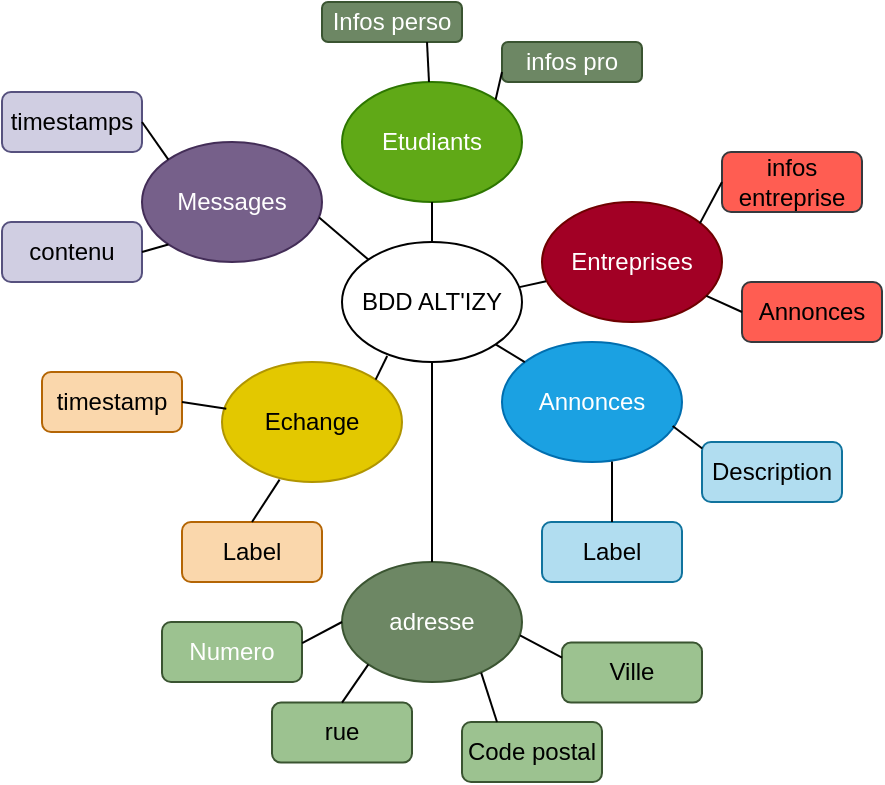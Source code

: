 <mxfile>
    <diagram id="cBje2pofvCYQ_8f96Ssh" name="Page-1">
        <mxGraphModel dx="772" dy="397" grid="1" gridSize="10" guides="1" tooltips="1" connect="1" arrows="1" fold="1" page="1" pageScale="1" pageWidth="1169" pageHeight="827" background="none" math="0" shadow="0">
            <root>
                <mxCell id="0"/>
                <mxCell id="1" parent="0"/>
                <mxCell id="123" value="BDD ALT'IZY" style="ellipse;whiteSpace=wrap;html=1;" vertex="1" parent="1">
                    <mxGeometry x="550" y="370" width="90" height="60" as="geometry"/>
                </mxCell>
                <mxCell id="124" value="Etudiants" style="ellipse;whiteSpace=wrap;html=1;fillColor=#60a917;fontColor=#ffffff;strokeColor=#2D7600;" vertex="1" parent="1">
                    <mxGeometry x="550" y="290" width="90" height="60" as="geometry"/>
                </mxCell>
                <mxCell id="125" value="Entreprises" style="ellipse;whiteSpace=wrap;html=1;fillColor=#a20025;fontColor=#ffffff;strokeColor=#6F0000;" vertex="1" parent="1">
                    <mxGeometry x="650" y="350" width="90" height="60" as="geometry"/>
                </mxCell>
                <mxCell id="126" value="Annonces" style="ellipse;whiteSpace=wrap;html=1;fillColor=#1BA1E2;fontColor=#ffffff;strokeColor=#006EAF;" vertex="1" parent="1">
                    <mxGeometry x="630" y="420" width="90" height="60" as="geometry"/>
                </mxCell>
                <mxCell id="128" value="Echange" style="ellipse;whiteSpace=wrap;html=1;fillColor=#e3c800;fontColor=#000000;strokeColor=#B09500;" vertex="1" parent="1">
                    <mxGeometry x="490" y="430" width="90" height="60" as="geometry"/>
                </mxCell>
                <mxCell id="129" value="Messages" style="ellipse;whiteSpace=wrap;html=1;fillColor=#76608a;fontColor=#ffffff;strokeColor=#432D57;" vertex="1" parent="1">
                    <mxGeometry x="450" y="320" width="90" height="60" as="geometry"/>
                </mxCell>
                <mxCell id="130" value="" style="endArrow=none;html=1;entryX=0.5;entryY=1;entryDx=0;entryDy=0;exitX=0.5;exitY=0;exitDx=0;exitDy=0;" edge="1" parent="1" source="123" target="124">
                    <mxGeometry width="50" height="50" relative="1" as="geometry">
                        <mxPoint x="610" y="440" as="sourcePoint"/>
                        <mxPoint x="660" y="390" as="targetPoint"/>
                    </mxGeometry>
                </mxCell>
                <mxCell id="131" value="" style="endArrow=none;html=1;entryX=0.023;entryY=0.66;entryDx=0;entryDy=0;entryPerimeter=0;exitX=0.986;exitY=0.376;exitDx=0;exitDy=0;exitPerimeter=0;" edge="1" parent="1" source="123" target="125">
                    <mxGeometry width="50" height="50" relative="1" as="geometry">
                        <mxPoint x="640" y="390" as="sourcePoint"/>
                        <mxPoint x="660" y="390" as="targetPoint"/>
                    </mxGeometry>
                </mxCell>
                <mxCell id="132" value="" style="endArrow=none;html=1;entryX=1;entryY=1;entryDx=0;entryDy=0;" edge="1" parent="1" source="126" target="123">
                    <mxGeometry width="50" height="50" relative="1" as="geometry">
                        <mxPoint x="610" y="440" as="sourcePoint"/>
                        <mxPoint x="660" y="390" as="targetPoint"/>
                    </mxGeometry>
                </mxCell>
                <mxCell id="134" value="" style="endArrow=none;html=1;exitX=0.251;exitY=0.95;exitDx=0;exitDy=0;entryX=1;entryY=0;entryDx=0;entryDy=0;exitPerimeter=0;" edge="1" parent="1" source="123" target="128">
                    <mxGeometry width="50" height="50" relative="1" as="geometry">
                        <mxPoint x="510" y="410" as="sourcePoint"/>
                        <mxPoint x="490" y="460" as="targetPoint"/>
                    </mxGeometry>
                </mxCell>
                <mxCell id="135" value="" style="endArrow=none;html=1;exitX=0;exitY=0;exitDx=0;exitDy=0;entryX=0.984;entryY=0.63;entryDx=0;entryDy=0;entryPerimeter=0;" edge="1" parent="1" source="123" target="129">
                    <mxGeometry width="50" height="50" relative="1" as="geometry">
                        <mxPoint x="615" y="450" as="sourcePoint"/>
                        <mxPoint x="540" y="370" as="targetPoint"/>
                    </mxGeometry>
                </mxCell>
                <mxCell id="136" value="Infos perso" style="rounded=1;whiteSpace=wrap;html=1;fillColor=#6d8764;fontColor=#ffffff;strokeColor=#3A5431;" vertex="1" parent="1">
                    <mxGeometry x="540" y="250" width="70" height="20" as="geometry"/>
                </mxCell>
                <mxCell id="137" value="infos pro" style="rounded=1;whiteSpace=wrap;html=1;fillColor=#6d8764;fontColor=#ffffff;strokeColor=#3A5431;" vertex="1" parent="1">
                    <mxGeometry x="630" y="270" width="70" height="20" as="geometry"/>
                </mxCell>
                <mxCell id="138" value="" style="endArrow=none;html=1;entryX=0;entryY=0.75;entryDx=0;entryDy=0;exitX=1;exitY=0;exitDx=0;exitDy=0;" edge="1" parent="1" source="124" target="137">
                    <mxGeometry width="50" height="50" relative="1" as="geometry">
                        <mxPoint x="650" y="270" as="sourcePoint"/>
                        <mxPoint x="670" y="270" as="targetPoint"/>
                    </mxGeometry>
                </mxCell>
                <mxCell id="139" value="" style="endArrow=none;html=1;entryX=0.75;entryY=1;entryDx=0;entryDy=0;" edge="1" parent="1" source="124" target="136">
                    <mxGeometry width="50" height="50" relative="1" as="geometry">
                        <mxPoint x="585.0" y="268.787" as="sourcePoint"/>
                        <mxPoint x="603.18" y="240" as="targetPoint"/>
                    </mxGeometry>
                </mxCell>
                <mxCell id="141" value="infos entreprise" style="rounded=1;whiteSpace=wrap;html=1;fillColor=#FF5D52;strokeColor=#36393d;" vertex="1" parent="1">
                    <mxGeometry x="740" y="325" width="70" height="30" as="geometry"/>
                </mxCell>
                <mxCell id="142" value="Annonces" style="rounded=1;whiteSpace=wrap;html=1;fillColor=#FF5D52;strokeColor=#36393d;" vertex="1" parent="1">
                    <mxGeometry x="750" y="390" width="70" height="30" as="geometry"/>
                </mxCell>
                <mxCell id="143" value="" style="endArrow=none;html=1;entryX=0;entryY=0.5;entryDx=0;entryDy=0;exitX=0.877;exitY=0.178;exitDx=0;exitDy=0;exitPerimeter=0;" edge="1" parent="1" source="125" target="141">
                    <mxGeometry width="50" height="50" relative="1" as="geometry">
                        <mxPoint x="730" y="360" as="sourcePoint"/>
                        <mxPoint x="780" y="310" as="targetPoint"/>
                    </mxGeometry>
                </mxCell>
                <mxCell id="145" value="" style="endArrow=none;html=1;entryX=0;entryY=0.5;entryDx=0;entryDy=0;" edge="1" parent="1" source="125" target="142">
                    <mxGeometry width="50" height="50" relative="1" as="geometry">
                        <mxPoint x="740" y="370" as="sourcePoint"/>
                        <mxPoint x="760" y="365" as="targetPoint"/>
                    </mxGeometry>
                </mxCell>
                <mxCell id="146" value="Label" style="rounded=1;whiteSpace=wrap;html=1;fillColor=#b1ddf0;strokeColor=#10739e;" vertex="1" parent="1">
                    <mxGeometry x="650" y="510" width="70" height="30" as="geometry"/>
                </mxCell>
                <mxCell id="147" value="Description" style="rounded=1;whiteSpace=wrap;html=1;fillColor=#b1ddf0;strokeColor=#10739e;" vertex="1" parent="1">
                    <mxGeometry x="730" y="470" width="70" height="30" as="geometry"/>
                </mxCell>
                <mxCell id="148" value="" style="endArrow=none;html=1;entryX=0.948;entryY=0.7;entryDx=0;entryDy=0;entryPerimeter=0;exitX=0.002;exitY=0.108;exitDx=0;exitDy=0;exitPerimeter=0;" edge="1" parent="1" source="147" target="126">
                    <mxGeometry width="50" height="50" relative="1" as="geometry">
                        <mxPoint x="740" y="500" as="sourcePoint"/>
                        <mxPoint x="790" y="450" as="targetPoint"/>
                    </mxGeometry>
                </mxCell>
                <mxCell id="149" value="" style="endArrow=none;html=1;entryX=0.611;entryY=0.996;entryDx=0;entryDy=0;exitX=0.5;exitY=0;exitDx=0;exitDy=0;entryPerimeter=0;" edge="1" parent="1" source="146" target="126">
                    <mxGeometry width="50" height="50" relative="1" as="geometry">
                        <mxPoint x="740" y="500" as="sourcePoint"/>
                        <mxPoint x="790" y="450" as="targetPoint"/>
                    </mxGeometry>
                </mxCell>
                <mxCell id="150" value="timestamps" style="rounded=1;whiteSpace=wrap;html=1;fillColor=#d0cee2;strokeColor=#56517e;" vertex="1" parent="1">
                    <mxGeometry x="380" y="295" width="70" height="30" as="geometry"/>
                </mxCell>
                <mxCell id="151" value="timestamp" style="rounded=1;whiteSpace=wrap;html=1;fillColor=#fad7ac;strokeColor=#b46504;" vertex="1" parent="1">
                    <mxGeometry x="400" y="435" width="70" height="30" as="geometry"/>
                </mxCell>
                <mxCell id="152" value="contenu" style="rounded=1;whiteSpace=wrap;html=1;fillColor=#d0cee2;strokeColor=#56517e;" vertex="1" parent="1">
                    <mxGeometry x="380" y="360" width="70" height="30" as="geometry"/>
                </mxCell>
                <mxCell id="154" value="" style="endArrow=none;html=1;exitX=1;exitY=0.5;exitDx=0;exitDy=0;entryX=0.024;entryY=0.389;entryDx=0;entryDy=0;entryPerimeter=0;" edge="1" parent="1" source="151" target="128">
                    <mxGeometry width="50" height="50" relative="1" as="geometry">
                        <mxPoint x="573.265" y="388.731" as="sourcePoint"/>
                        <mxPoint x="548.56" y="377.8" as="targetPoint"/>
                    </mxGeometry>
                </mxCell>
                <mxCell id="156" value="" style="endArrow=none;html=1;exitX=1;exitY=0.5;exitDx=0;exitDy=0;entryX=0;entryY=1;entryDx=0;entryDy=0;" edge="1" parent="1" source="152" target="129">
                    <mxGeometry width="50" height="50" relative="1" as="geometry">
                        <mxPoint x="480" y="485" as="sourcePoint"/>
                        <mxPoint x="502.7" y="480.32" as="targetPoint"/>
                    </mxGeometry>
                </mxCell>
                <mxCell id="157" value="" style="endArrow=none;html=1;exitX=1;exitY=0.5;exitDx=0;exitDy=0;entryX=0;entryY=0;entryDx=0;entryDy=0;" edge="1" parent="1" source="150" target="129">
                    <mxGeometry width="50" height="50" relative="1" as="geometry">
                        <mxPoint x="450" y="405" as="sourcePoint"/>
                        <mxPoint x="473.18" y="391.213" as="targetPoint"/>
                    </mxGeometry>
                </mxCell>
                <mxCell id="158" value="Label" style="rounded=1;whiteSpace=wrap;html=1;fillColor=#fad7ac;strokeColor=#b46504;" vertex="1" parent="1">
                    <mxGeometry x="470" y="510" width="70" height="30" as="geometry"/>
                </mxCell>
                <mxCell id="159" value="" style="endArrow=none;html=1;exitX=0.5;exitY=0;exitDx=0;exitDy=0;entryX=0.32;entryY=0.98;entryDx=0;entryDy=0;entryPerimeter=0;" edge="1" parent="1" source="158" target="128">
                    <mxGeometry width="50" height="50" relative="1" as="geometry">
                        <mxPoint x="511.86" y="520" as="sourcePoint"/>
                        <mxPoint x="524.57" y="496.64" as="targetPoint"/>
                    </mxGeometry>
                </mxCell>
                <mxCell id="160" value="adresse" style="ellipse;whiteSpace=wrap;html=1;fillColor=#6d8764;fontColor=#ffffff;strokeColor=#3A5431;" vertex="1" parent="1">
                    <mxGeometry x="550" y="530" width="90" height="60" as="geometry"/>
                </mxCell>
                <mxCell id="161" value="Numero" style="rounded=1;whiteSpace=wrap;html=1;fillColor=#9CC290;strokeColor=#3A5431;fontColor=#ffffff;" vertex="1" parent="1">
                    <mxGeometry x="460" y="560" width="70" height="30" as="geometry"/>
                </mxCell>
                <mxCell id="162" value="rue" style="rounded=1;whiteSpace=wrap;html=1;fillColor=#9CC290;strokeColor=#3A5431;" vertex="1" parent="1">
                    <mxGeometry x="515" y="600.3" width="70" height="30" as="geometry"/>
                </mxCell>
                <mxCell id="164" value="" style="endArrow=none;html=1;entryX=0;entryY=0.5;entryDx=0;entryDy=0;exitX=1.001;exitY=0.351;exitDx=0;exitDy=0;exitPerimeter=0;" edge="1" parent="1" source="161" target="160">
                    <mxGeometry width="50" height="50" relative="1" as="geometry">
                        <mxPoint x="520" y="630" as="sourcePoint"/>
                        <mxPoint x="570" y="580" as="targetPoint"/>
                    </mxGeometry>
                </mxCell>
                <mxCell id="165" value="" style="endArrow=none;html=1;exitX=0.5;exitY=1;exitDx=0;exitDy=0;entryX=0.5;entryY=0;entryDx=0;entryDy=0;" edge="1" parent="1" source="123" target="160">
                    <mxGeometry width="50" height="50" relative="1" as="geometry">
                        <mxPoint x="582.59" y="437" as="sourcePoint"/>
                        <mxPoint x="576.942" y="448.869" as="targetPoint"/>
                    </mxGeometry>
                </mxCell>
                <mxCell id="166" value="" style="endArrow=none;html=1;entryX=0;entryY=1;entryDx=0;entryDy=0;exitX=0.5;exitY=0;exitDx=0;exitDy=0;" edge="1" parent="1" source="162" target="160">
                    <mxGeometry width="50" height="50" relative="1" as="geometry">
                        <mxPoint x="552.5" y="600" as="sourcePoint"/>
                        <mxPoint x="573.251" y="591.26" as="targetPoint"/>
                    </mxGeometry>
                </mxCell>
                <mxCell id="167" value="Code postal" style="rounded=1;whiteSpace=wrap;html=1;fillColor=#9CC290;strokeColor=#3A5431;" vertex="1" parent="1">
                    <mxGeometry x="610" y="610" width="70" height="30" as="geometry"/>
                </mxCell>
                <mxCell id="168" value="" style="endArrow=none;html=1;entryX=0.773;entryY=0.922;entryDx=0;entryDy=0;exitX=0.25;exitY=0;exitDx=0;exitDy=0;entryPerimeter=0;" edge="1" parent="1" source="167" target="160">
                    <mxGeometry width="50" height="50" relative="1" as="geometry">
                        <mxPoint x="632.5" y="590.3" as="sourcePoint"/>
                        <mxPoint x="663.03" y="580" as="targetPoint"/>
                    </mxGeometry>
                </mxCell>
                <mxCell id="169" value="Ville" style="rounded=1;whiteSpace=wrap;html=1;fillColor=#9CC290;strokeColor=#3A5431;" vertex="1" parent="1">
                    <mxGeometry x="660" y="570.3" width="70" height="30" as="geometry"/>
                </mxCell>
                <mxCell id="170" value="" style="endArrow=none;html=1;entryX=0.989;entryY=0.611;entryDx=0;entryDy=0;exitX=0;exitY=0.25;exitDx=0;exitDy=0;entryPerimeter=0;" edge="1" parent="1" source="169" target="160">
                    <mxGeometry width="50" height="50" relative="1" as="geometry">
                        <mxPoint x="682.5" y="550.6" as="sourcePoint"/>
                        <mxPoint x="669.57" y="545.62" as="targetPoint"/>
                    </mxGeometry>
                </mxCell>
            </root>
        </mxGraphModel>
    </diagram>
</mxfile>